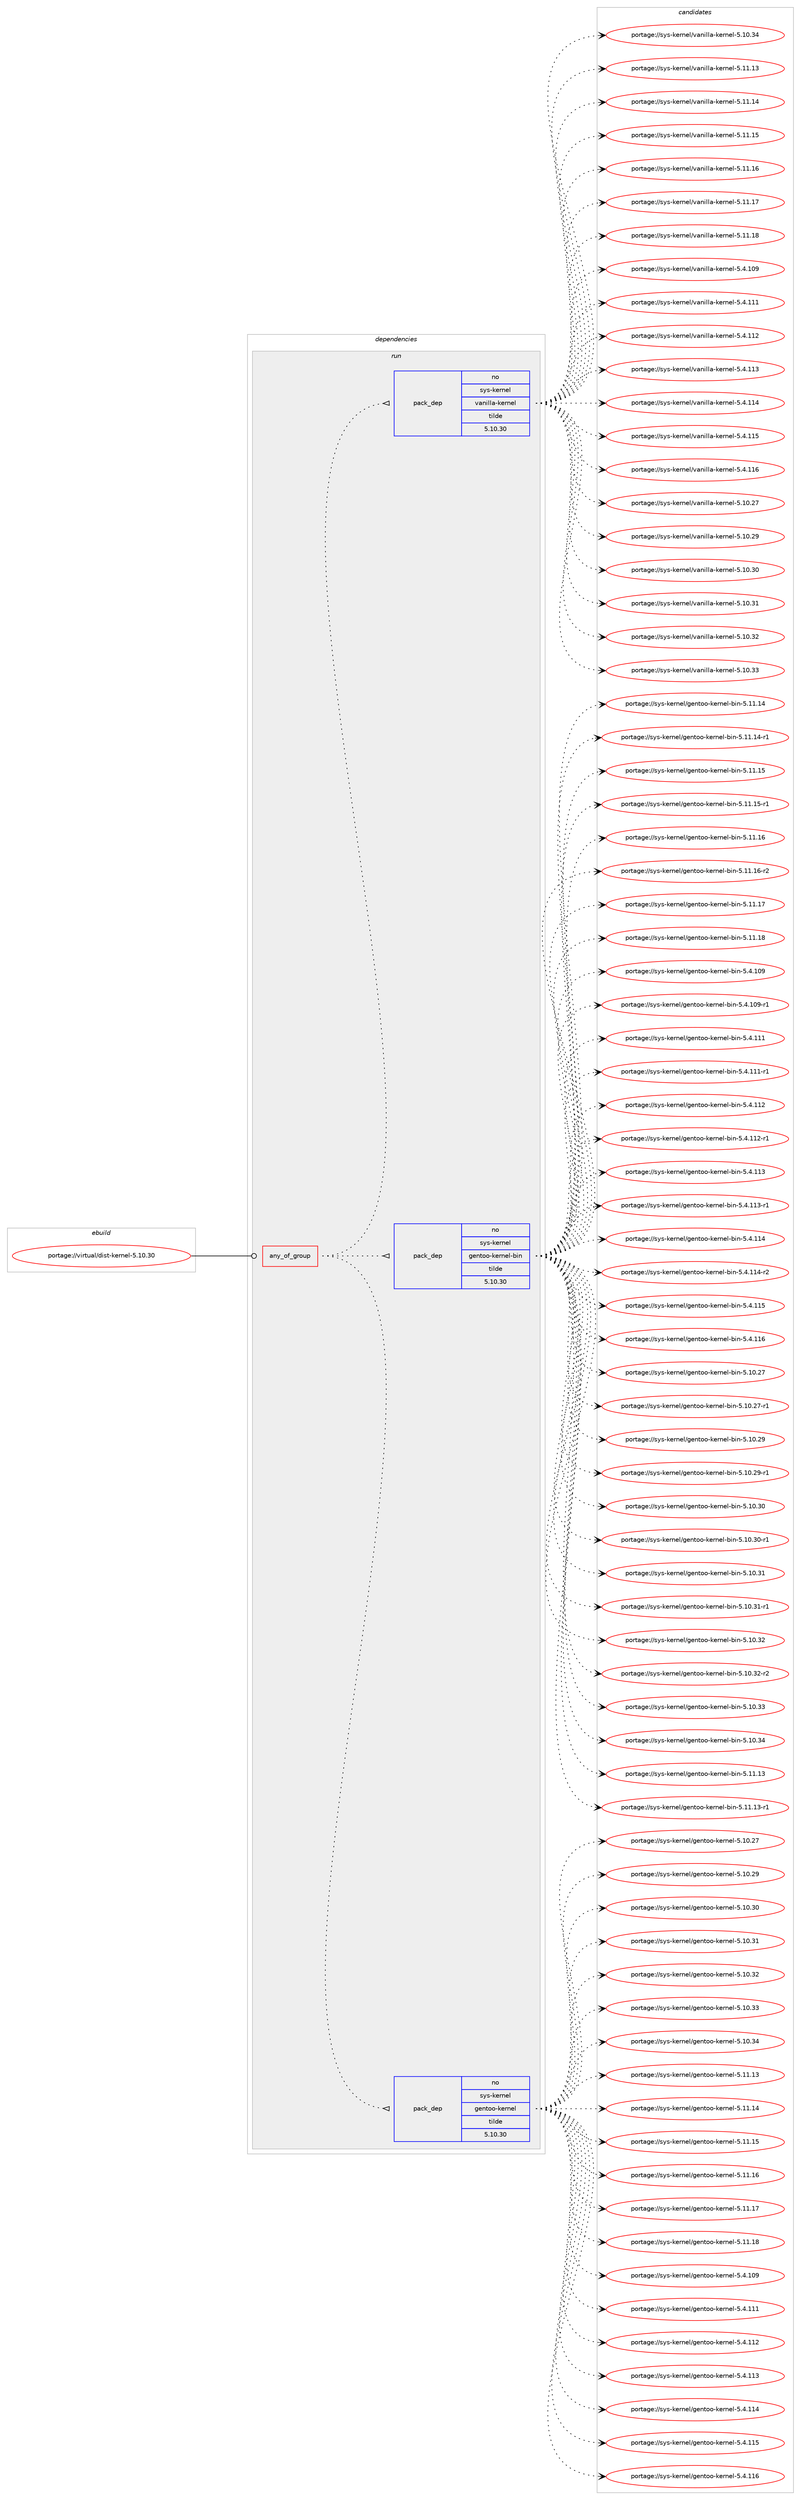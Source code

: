 digraph prolog {

# *************
# Graph options
# *************

newrank=true;
concentrate=true;
compound=true;
graph [rankdir=LR,fontname=Helvetica,fontsize=10,ranksep=1.5];#, ranksep=2.5, nodesep=0.2];
edge  [arrowhead=vee];
node  [fontname=Helvetica,fontsize=10];

# **********
# The ebuild
# **********

subgraph cluster_leftcol {
color=gray;
rank=same;
label=<<i>ebuild</i>>;
id [label="portage://virtual/dist-kernel-5.10.30", color=red, width=4, href="../virtual/dist-kernel-5.10.30.svg"];
}

# ****************
# The dependencies
# ****************

subgraph cluster_midcol {
color=gray;
label=<<i>dependencies</i>>;
subgraph cluster_compile {
fillcolor="#eeeeee";
style=filled;
label=<<i>compile</i>>;
}
subgraph cluster_compileandrun {
fillcolor="#eeeeee";
style=filled;
label=<<i>compile and run</i>>;
}
subgraph cluster_run {
fillcolor="#eeeeee";
style=filled;
label=<<i>run</i>>;
subgraph any33 {
dependency859 [label=<<TABLE BORDER="0" CELLBORDER="1" CELLSPACING="0" CELLPADDING="4"><TR><TD CELLPADDING="10">any_of_group</TD></TR></TABLE>>, shape=none, color=red];subgraph pack385 {
dependency860 [label=<<TABLE BORDER="0" CELLBORDER="1" CELLSPACING="0" CELLPADDING="4" WIDTH="220"><TR><TD ROWSPAN="6" CELLPADDING="30">pack_dep</TD></TR><TR><TD WIDTH="110">no</TD></TR><TR><TD>sys-kernel</TD></TR><TR><TD>gentoo-kernel</TD></TR><TR><TD>tilde</TD></TR><TR><TD>5.10.30</TD></TR></TABLE>>, shape=none, color=blue];
}
dependency859:e -> dependency860:w [weight=20,style="dotted",arrowhead="oinv"];
subgraph pack386 {
dependency861 [label=<<TABLE BORDER="0" CELLBORDER="1" CELLSPACING="0" CELLPADDING="4" WIDTH="220"><TR><TD ROWSPAN="6" CELLPADDING="30">pack_dep</TD></TR><TR><TD WIDTH="110">no</TD></TR><TR><TD>sys-kernel</TD></TR><TR><TD>gentoo-kernel-bin</TD></TR><TR><TD>tilde</TD></TR><TR><TD>5.10.30</TD></TR></TABLE>>, shape=none, color=blue];
}
dependency859:e -> dependency861:w [weight=20,style="dotted",arrowhead="oinv"];
subgraph pack387 {
dependency862 [label=<<TABLE BORDER="0" CELLBORDER="1" CELLSPACING="0" CELLPADDING="4" WIDTH="220"><TR><TD ROWSPAN="6" CELLPADDING="30">pack_dep</TD></TR><TR><TD WIDTH="110">no</TD></TR><TR><TD>sys-kernel</TD></TR><TR><TD>vanilla-kernel</TD></TR><TR><TD>tilde</TD></TR><TR><TD>5.10.30</TD></TR></TABLE>>, shape=none, color=blue];
}
dependency859:e -> dependency862:w [weight=20,style="dotted",arrowhead="oinv"];
}
id:e -> dependency859:w [weight=20,style="solid",arrowhead="odot"];
}
}

# **************
# The candidates
# **************

subgraph cluster_choices {
rank=same;
color=gray;
label=<<i>candidates</i>>;

subgraph choice385 {
color=black;
nodesep=1;
choice1151211154510710111411010110847103101110116111111451071011141101011084553464948465055 [label="portage://sys-kernel/gentoo-kernel-5.10.27", color=red, width=4,href="../sys-kernel/gentoo-kernel-5.10.27.svg"];
choice1151211154510710111411010110847103101110116111111451071011141101011084553464948465057 [label="portage://sys-kernel/gentoo-kernel-5.10.29", color=red, width=4,href="../sys-kernel/gentoo-kernel-5.10.29.svg"];
choice1151211154510710111411010110847103101110116111111451071011141101011084553464948465148 [label="portage://sys-kernel/gentoo-kernel-5.10.30", color=red, width=4,href="../sys-kernel/gentoo-kernel-5.10.30.svg"];
choice1151211154510710111411010110847103101110116111111451071011141101011084553464948465149 [label="portage://sys-kernel/gentoo-kernel-5.10.31", color=red, width=4,href="../sys-kernel/gentoo-kernel-5.10.31.svg"];
choice1151211154510710111411010110847103101110116111111451071011141101011084553464948465150 [label="portage://sys-kernel/gentoo-kernel-5.10.32", color=red, width=4,href="../sys-kernel/gentoo-kernel-5.10.32.svg"];
choice1151211154510710111411010110847103101110116111111451071011141101011084553464948465151 [label="portage://sys-kernel/gentoo-kernel-5.10.33", color=red, width=4,href="../sys-kernel/gentoo-kernel-5.10.33.svg"];
choice1151211154510710111411010110847103101110116111111451071011141101011084553464948465152 [label="portage://sys-kernel/gentoo-kernel-5.10.34", color=red, width=4,href="../sys-kernel/gentoo-kernel-5.10.34.svg"];
choice1151211154510710111411010110847103101110116111111451071011141101011084553464949464951 [label="portage://sys-kernel/gentoo-kernel-5.11.13", color=red, width=4,href="../sys-kernel/gentoo-kernel-5.11.13.svg"];
choice1151211154510710111411010110847103101110116111111451071011141101011084553464949464952 [label="portage://sys-kernel/gentoo-kernel-5.11.14", color=red, width=4,href="../sys-kernel/gentoo-kernel-5.11.14.svg"];
choice1151211154510710111411010110847103101110116111111451071011141101011084553464949464953 [label="portage://sys-kernel/gentoo-kernel-5.11.15", color=red, width=4,href="../sys-kernel/gentoo-kernel-5.11.15.svg"];
choice1151211154510710111411010110847103101110116111111451071011141101011084553464949464954 [label="portage://sys-kernel/gentoo-kernel-5.11.16", color=red, width=4,href="../sys-kernel/gentoo-kernel-5.11.16.svg"];
choice1151211154510710111411010110847103101110116111111451071011141101011084553464949464955 [label="portage://sys-kernel/gentoo-kernel-5.11.17", color=red, width=4,href="../sys-kernel/gentoo-kernel-5.11.17.svg"];
choice1151211154510710111411010110847103101110116111111451071011141101011084553464949464956 [label="portage://sys-kernel/gentoo-kernel-5.11.18", color=red, width=4,href="../sys-kernel/gentoo-kernel-5.11.18.svg"];
choice1151211154510710111411010110847103101110116111111451071011141101011084553465246494857 [label="portage://sys-kernel/gentoo-kernel-5.4.109", color=red, width=4,href="../sys-kernel/gentoo-kernel-5.4.109.svg"];
choice1151211154510710111411010110847103101110116111111451071011141101011084553465246494949 [label="portage://sys-kernel/gentoo-kernel-5.4.111", color=red, width=4,href="../sys-kernel/gentoo-kernel-5.4.111.svg"];
choice1151211154510710111411010110847103101110116111111451071011141101011084553465246494950 [label="portage://sys-kernel/gentoo-kernel-5.4.112", color=red, width=4,href="../sys-kernel/gentoo-kernel-5.4.112.svg"];
choice1151211154510710111411010110847103101110116111111451071011141101011084553465246494951 [label="portage://sys-kernel/gentoo-kernel-5.4.113", color=red, width=4,href="../sys-kernel/gentoo-kernel-5.4.113.svg"];
choice1151211154510710111411010110847103101110116111111451071011141101011084553465246494952 [label="portage://sys-kernel/gentoo-kernel-5.4.114", color=red, width=4,href="../sys-kernel/gentoo-kernel-5.4.114.svg"];
choice1151211154510710111411010110847103101110116111111451071011141101011084553465246494953 [label="portage://sys-kernel/gentoo-kernel-5.4.115", color=red, width=4,href="../sys-kernel/gentoo-kernel-5.4.115.svg"];
choice1151211154510710111411010110847103101110116111111451071011141101011084553465246494954 [label="portage://sys-kernel/gentoo-kernel-5.4.116", color=red, width=4,href="../sys-kernel/gentoo-kernel-5.4.116.svg"];
dependency860:e -> choice1151211154510710111411010110847103101110116111111451071011141101011084553464948465055:w [style=dotted,weight="100"];
dependency860:e -> choice1151211154510710111411010110847103101110116111111451071011141101011084553464948465057:w [style=dotted,weight="100"];
dependency860:e -> choice1151211154510710111411010110847103101110116111111451071011141101011084553464948465148:w [style=dotted,weight="100"];
dependency860:e -> choice1151211154510710111411010110847103101110116111111451071011141101011084553464948465149:w [style=dotted,weight="100"];
dependency860:e -> choice1151211154510710111411010110847103101110116111111451071011141101011084553464948465150:w [style=dotted,weight="100"];
dependency860:e -> choice1151211154510710111411010110847103101110116111111451071011141101011084553464948465151:w [style=dotted,weight="100"];
dependency860:e -> choice1151211154510710111411010110847103101110116111111451071011141101011084553464948465152:w [style=dotted,weight="100"];
dependency860:e -> choice1151211154510710111411010110847103101110116111111451071011141101011084553464949464951:w [style=dotted,weight="100"];
dependency860:e -> choice1151211154510710111411010110847103101110116111111451071011141101011084553464949464952:w [style=dotted,weight="100"];
dependency860:e -> choice1151211154510710111411010110847103101110116111111451071011141101011084553464949464953:w [style=dotted,weight="100"];
dependency860:e -> choice1151211154510710111411010110847103101110116111111451071011141101011084553464949464954:w [style=dotted,weight="100"];
dependency860:e -> choice1151211154510710111411010110847103101110116111111451071011141101011084553464949464955:w [style=dotted,weight="100"];
dependency860:e -> choice1151211154510710111411010110847103101110116111111451071011141101011084553464949464956:w [style=dotted,weight="100"];
dependency860:e -> choice1151211154510710111411010110847103101110116111111451071011141101011084553465246494857:w [style=dotted,weight="100"];
dependency860:e -> choice1151211154510710111411010110847103101110116111111451071011141101011084553465246494949:w [style=dotted,weight="100"];
dependency860:e -> choice1151211154510710111411010110847103101110116111111451071011141101011084553465246494950:w [style=dotted,weight="100"];
dependency860:e -> choice1151211154510710111411010110847103101110116111111451071011141101011084553465246494951:w [style=dotted,weight="100"];
dependency860:e -> choice1151211154510710111411010110847103101110116111111451071011141101011084553465246494952:w [style=dotted,weight="100"];
dependency860:e -> choice1151211154510710111411010110847103101110116111111451071011141101011084553465246494953:w [style=dotted,weight="100"];
dependency860:e -> choice1151211154510710111411010110847103101110116111111451071011141101011084553465246494954:w [style=dotted,weight="100"];
}
subgraph choice386 {
color=black;
nodesep=1;
choice11512111545107101114110101108471031011101161111114510710111411010110845981051104553464948465055 [label="portage://sys-kernel/gentoo-kernel-bin-5.10.27", color=red, width=4,href="../sys-kernel/gentoo-kernel-bin-5.10.27.svg"];
choice115121115451071011141101011084710310111011611111145107101114110101108459810511045534649484650554511449 [label="portage://sys-kernel/gentoo-kernel-bin-5.10.27-r1", color=red, width=4,href="../sys-kernel/gentoo-kernel-bin-5.10.27-r1.svg"];
choice11512111545107101114110101108471031011101161111114510710111411010110845981051104553464948465057 [label="portage://sys-kernel/gentoo-kernel-bin-5.10.29", color=red, width=4,href="../sys-kernel/gentoo-kernel-bin-5.10.29.svg"];
choice115121115451071011141101011084710310111011611111145107101114110101108459810511045534649484650574511449 [label="portage://sys-kernel/gentoo-kernel-bin-5.10.29-r1", color=red, width=4,href="../sys-kernel/gentoo-kernel-bin-5.10.29-r1.svg"];
choice11512111545107101114110101108471031011101161111114510710111411010110845981051104553464948465148 [label="portage://sys-kernel/gentoo-kernel-bin-5.10.30", color=red, width=4,href="../sys-kernel/gentoo-kernel-bin-5.10.30.svg"];
choice115121115451071011141101011084710310111011611111145107101114110101108459810511045534649484651484511449 [label="portage://sys-kernel/gentoo-kernel-bin-5.10.30-r1", color=red, width=4,href="../sys-kernel/gentoo-kernel-bin-5.10.30-r1.svg"];
choice11512111545107101114110101108471031011101161111114510710111411010110845981051104553464948465149 [label="portage://sys-kernel/gentoo-kernel-bin-5.10.31", color=red, width=4,href="../sys-kernel/gentoo-kernel-bin-5.10.31.svg"];
choice115121115451071011141101011084710310111011611111145107101114110101108459810511045534649484651494511449 [label="portage://sys-kernel/gentoo-kernel-bin-5.10.31-r1", color=red, width=4,href="../sys-kernel/gentoo-kernel-bin-5.10.31-r1.svg"];
choice11512111545107101114110101108471031011101161111114510710111411010110845981051104553464948465150 [label="portage://sys-kernel/gentoo-kernel-bin-5.10.32", color=red, width=4,href="../sys-kernel/gentoo-kernel-bin-5.10.32.svg"];
choice115121115451071011141101011084710310111011611111145107101114110101108459810511045534649484651504511450 [label="portage://sys-kernel/gentoo-kernel-bin-5.10.32-r2", color=red, width=4,href="../sys-kernel/gentoo-kernel-bin-5.10.32-r2.svg"];
choice11512111545107101114110101108471031011101161111114510710111411010110845981051104553464948465151 [label="portage://sys-kernel/gentoo-kernel-bin-5.10.33", color=red, width=4,href="../sys-kernel/gentoo-kernel-bin-5.10.33.svg"];
choice11512111545107101114110101108471031011101161111114510710111411010110845981051104553464948465152 [label="portage://sys-kernel/gentoo-kernel-bin-5.10.34", color=red, width=4,href="../sys-kernel/gentoo-kernel-bin-5.10.34.svg"];
choice11512111545107101114110101108471031011101161111114510710111411010110845981051104553464949464951 [label="portage://sys-kernel/gentoo-kernel-bin-5.11.13", color=red, width=4,href="../sys-kernel/gentoo-kernel-bin-5.11.13.svg"];
choice115121115451071011141101011084710310111011611111145107101114110101108459810511045534649494649514511449 [label="portage://sys-kernel/gentoo-kernel-bin-5.11.13-r1", color=red, width=4,href="../sys-kernel/gentoo-kernel-bin-5.11.13-r1.svg"];
choice11512111545107101114110101108471031011101161111114510710111411010110845981051104553464949464952 [label="portage://sys-kernel/gentoo-kernel-bin-5.11.14", color=red, width=4,href="../sys-kernel/gentoo-kernel-bin-5.11.14.svg"];
choice115121115451071011141101011084710310111011611111145107101114110101108459810511045534649494649524511449 [label="portage://sys-kernel/gentoo-kernel-bin-5.11.14-r1", color=red, width=4,href="../sys-kernel/gentoo-kernel-bin-5.11.14-r1.svg"];
choice11512111545107101114110101108471031011101161111114510710111411010110845981051104553464949464953 [label="portage://sys-kernel/gentoo-kernel-bin-5.11.15", color=red, width=4,href="../sys-kernel/gentoo-kernel-bin-5.11.15.svg"];
choice115121115451071011141101011084710310111011611111145107101114110101108459810511045534649494649534511449 [label="portage://sys-kernel/gentoo-kernel-bin-5.11.15-r1", color=red, width=4,href="../sys-kernel/gentoo-kernel-bin-5.11.15-r1.svg"];
choice11512111545107101114110101108471031011101161111114510710111411010110845981051104553464949464954 [label="portage://sys-kernel/gentoo-kernel-bin-5.11.16", color=red, width=4,href="../sys-kernel/gentoo-kernel-bin-5.11.16.svg"];
choice115121115451071011141101011084710310111011611111145107101114110101108459810511045534649494649544511450 [label="portage://sys-kernel/gentoo-kernel-bin-5.11.16-r2", color=red, width=4,href="../sys-kernel/gentoo-kernel-bin-5.11.16-r2.svg"];
choice11512111545107101114110101108471031011101161111114510710111411010110845981051104553464949464955 [label="portage://sys-kernel/gentoo-kernel-bin-5.11.17", color=red, width=4,href="../sys-kernel/gentoo-kernel-bin-5.11.17.svg"];
choice11512111545107101114110101108471031011101161111114510710111411010110845981051104553464949464956 [label="portage://sys-kernel/gentoo-kernel-bin-5.11.18", color=red, width=4,href="../sys-kernel/gentoo-kernel-bin-5.11.18.svg"];
choice11512111545107101114110101108471031011101161111114510710111411010110845981051104553465246494857 [label="portage://sys-kernel/gentoo-kernel-bin-5.4.109", color=red, width=4,href="../sys-kernel/gentoo-kernel-bin-5.4.109.svg"];
choice115121115451071011141101011084710310111011611111145107101114110101108459810511045534652464948574511449 [label="portage://sys-kernel/gentoo-kernel-bin-5.4.109-r1", color=red, width=4,href="../sys-kernel/gentoo-kernel-bin-5.4.109-r1.svg"];
choice11512111545107101114110101108471031011101161111114510710111411010110845981051104553465246494949 [label="portage://sys-kernel/gentoo-kernel-bin-5.4.111", color=red, width=4,href="../sys-kernel/gentoo-kernel-bin-5.4.111.svg"];
choice115121115451071011141101011084710310111011611111145107101114110101108459810511045534652464949494511449 [label="portage://sys-kernel/gentoo-kernel-bin-5.4.111-r1", color=red, width=4,href="../sys-kernel/gentoo-kernel-bin-5.4.111-r1.svg"];
choice11512111545107101114110101108471031011101161111114510710111411010110845981051104553465246494950 [label="portage://sys-kernel/gentoo-kernel-bin-5.4.112", color=red, width=4,href="../sys-kernel/gentoo-kernel-bin-5.4.112.svg"];
choice115121115451071011141101011084710310111011611111145107101114110101108459810511045534652464949504511449 [label="portage://sys-kernel/gentoo-kernel-bin-5.4.112-r1", color=red, width=4,href="../sys-kernel/gentoo-kernel-bin-5.4.112-r1.svg"];
choice11512111545107101114110101108471031011101161111114510710111411010110845981051104553465246494951 [label="portage://sys-kernel/gentoo-kernel-bin-5.4.113", color=red, width=4,href="../sys-kernel/gentoo-kernel-bin-5.4.113.svg"];
choice115121115451071011141101011084710310111011611111145107101114110101108459810511045534652464949514511449 [label="portage://sys-kernel/gentoo-kernel-bin-5.4.113-r1", color=red, width=4,href="../sys-kernel/gentoo-kernel-bin-5.4.113-r1.svg"];
choice11512111545107101114110101108471031011101161111114510710111411010110845981051104553465246494952 [label="portage://sys-kernel/gentoo-kernel-bin-5.4.114", color=red, width=4,href="../sys-kernel/gentoo-kernel-bin-5.4.114.svg"];
choice115121115451071011141101011084710310111011611111145107101114110101108459810511045534652464949524511450 [label="portage://sys-kernel/gentoo-kernel-bin-5.4.114-r2", color=red, width=4,href="../sys-kernel/gentoo-kernel-bin-5.4.114-r2.svg"];
choice11512111545107101114110101108471031011101161111114510710111411010110845981051104553465246494953 [label="portage://sys-kernel/gentoo-kernel-bin-5.4.115", color=red, width=4,href="../sys-kernel/gentoo-kernel-bin-5.4.115.svg"];
choice11512111545107101114110101108471031011101161111114510710111411010110845981051104553465246494954 [label="portage://sys-kernel/gentoo-kernel-bin-5.4.116", color=red, width=4,href="../sys-kernel/gentoo-kernel-bin-5.4.116.svg"];
dependency861:e -> choice11512111545107101114110101108471031011101161111114510710111411010110845981051104553464948465055:w [style=dotted,weight="100"];
dependency861:e -> choice115121115451071011141101011084710310111011611111145107101114110101108459810511045534649484650554511449:w [style=dotted,weight="100"];
dependency861:e -> choice11512111545107101114110101108471031011101161111114510710111411010110845981051104553464948465057:w [style=dotted,weight="100"];
dependency861:e -> choice115121115451071011141101011084710310111011611111145107101114110101108459810511045534649484650574511449:w [style=dotted,weight="100"];
dependency861:e -> choice11512111545107101114110101108471031011101161111114510710111411010110845981051104553464948465148:w [style=dotted,weight="100"];
dependency861:e -> choice115121115451071011141101011084710310111011611111145107101114110101108459810511045534649484651484511449:w [style=dotted,weight="100"];
dependency861:e -> choice11512111545107101114110101108471031011101161111114510710111411010110845981051104553464948465149:w [style=dotted,weight="100"];
dependency861:e -> choice115121115451071011141101011084710310111011611111145107101114110101108459810511045534649484651494511449:w [style=dotted,weight="100"];
dependency861:e -> choice11512111545107101114110101108471031011101161111114510710111411010110845981051104553464948465150:w [style=dotted,weight="100"];
dependency861:e -> choice115121115451071011141101011084710310111011611111145107101114110101108459810511045534649484651504511450:w [style=dotted,weight="100"];
dependency861:e -> choice11512111545107101114110101108471031011101161111114510710111411010110845981051104553464948465151:w [style=dotted,weight="100"];
dependency861:e -> choice11512111545107101114110101108471031011101161111114510710111411010110845981051104553464948465152:w [style=dotted,weight="100"];
dependency861:e -> choice11512111545107101114110101108471031011101161111114510710111411010110845981051104553464949464951:w [style=dotted,weight="100"];
dependency861:e -> choice115121115451071011141101011084710310111011611111145107101114110101108459810511045534649494649514511449:w [style=dotted,weight="100"];
dependency861:e -> choice11512111545107101114110101108471031011101161111114510710111411010110845981051104553464949464952:w [style=dotted,weight="100"];
dependency861:e -> choice115121115451071011141101011084710310111011611111145107101114110101108459810511045534649494649524511449:w [style=dotted,weight="100"];
dependency861:e -> choice11512111545107101114110101108471031011101161111114510710111411010110845981051104553464949464953:w [style=dotted,weight="100"];
dependency861:e -> choice115121115451071011141101011084710310111011611111145107101114110101108459810511045534649494649534511449:w [style=dotted,weight="100"];
dependency861:e -> choice11512111545107101114110101108471031011101161111114510710111411010110845981051104553464949464954:w [style=dotted,weight="100"];
dependency861:e -> choice115121115451071011141101011084710310111011611111145107101114110101108459810511045534649494649544511450:w [style=dotted,weight="100"];
dependency861:e -> choice11512111545107101114110101108471031011101161111114510710111411010110845981051104553464949464955:w [style=dotted,weight="100"];
dependency861:e -> choice11512111545107101114110101108471031011101161111114510710111411010110845981051104553464949464956:w [style=dotted,weight="100"];
dependency861:e -> choice11512111545107101114110101108471031011101161111114510710111411010110845981051104553465246494857:w [style=dotted,weight="100"];
dependency861:e -> choice115121115451071011141101011084710310111011611111145107101114110101108459810511045534652464948574511449:w [style=dotted,weight="100"];
dependency861:e -> choice11512111545107101114110101108471031011101161111114510710111411010110845981051104553465246494949:w [style=dotted,weight="100"];
dependency861:e -> choice115121115451071011141101011084710310111011611111145107101114110101108459810511045534652464949494511449:w [style=dotted,weight="100"];
dependency861:e -> choice11512111545107101114110101108471031011101161111114510710111411010110845981051104553465246494950:w [style=dotted,weight="100"];
dependency861:e -> choice115121115451071011141101011084710310111011611111145107101114110101108459810511045534652464949504511449:w [style=dotted,weight="100"];
dependency861:e -> choice11512111545107101114110101108471031011101161111114510710111411010110845981051104553465246494951:w [style=dotted,weight="100"];
dependency861:e -> choice115121115451071011141101011084710310111011611111145107101114110101108459810511045534652464949514511449:w [style=dotted,weight="100"];
dependency861:e -> choice11512111545107101114110101108471031011101161111114510710111411010110845981051104553465246494952:w [style=dotted,weight="100"];
dependency861:e -> choice115121115451071011141101011084710310111011611111145107101114110101108459810511045534652464949524511450:w [style=dotted,weight="100"];
dependency861:e -> choice11512111545107101114110101108471031011101161111114510710111411010110845981051104553465246494953:w [style=dotted,weight="100"];
dependency861:e -> choice11512111545107101114110101108471031011101161111114510710111411010110845981051104553465246494954:w [style=dotted,weight="100"];
}
subgraph choice387 {
color=black;
nodesep=1;
choice11512111545107101114110101108471189711010510810897451071011141101011084553464948465055 [label="portage://sys-kernel/vanilla-kernel-5.10.27", color=red, width=4,href="../sys-kernel/vanilla-kernel-5.10.27.svg"];
choice11512111545107101114110101108471189711010510810897451071011141101011084553464948465057 [label="portage://sys-kernel/vanilla-kernel-5.10.29", color=red, width=4,href="../sys-kernel/vanilla-kernel-5.10.29.svg"];
choice11512111545107101114110101108471189711010510810897451071011141101011084553464948465148 [label="portage://sys-kernel/vanilla-kernel-5.10.30", color=red, width=4,href="../sys-kernel/vanilla-kernel-5.10.30.svg"];
choice11512111545107101114110101108471189711010510810897451071011141101011084553464948465149 [label="portage://sys-kernel/vanilla-kernel-5.10.31", color=red, width=4,href="../sys-kernel/vanilla-kernel-5.10.31.svg"];
choice11512111545107101114110101108471189711010510810897451071011141101011084553464948465150 [label="portage://sys-kernel/vanilla-kernel-5.10.32", color=red, width=4,href="../sys-kernel/vanilla-kernel-5.10.32.svg"];
choice11512111545107101114110101108471189711010510810897451071011141101011084553464948465151 [label="portage://sys-kernel/vanilla-kernel-5.10.33", color=red, width=4,href="../sys-kernel/vanilla-kernel-5.10.33.svg"];
choice11512111545107101114110101108471189711010510810897451071011141101011084553464948465152 [label="portage://sys-kernel/vanilla-kernel-5.10.34", color=red, width=4,href="../sys-kernel/vanilla-kernel-5.10.34.svg"];
choice11512111545107101114110101108471189711010510810897451071011141101011084553464949464951 [label="portage://sys-kernel/vanilla-kernel-5.11.13", color=red, width=4,href="../sys-kernel/vanilla-kernel-5.11.13.svg"];
choice11512111545107101114110101108471189711010510810897451071011141101011084553464949464952 [label="portage://sys-kernel/vanilla-kernel-5.11.14", color=red, width=4,href="../sys-kernel/vanilla-kernel-5.11.14.svg"];
choice11512111545107101114110101108471189711010510810897451071011141101011084553464949464953 [label="portage://sys-kernel/vanilla-kernel-5.11.15", color=red, width=4,href="../sys-kernel/vanilla-kernel-5.11.15.svg"];
choice11512111545107101114110101108471189711010510810897451071011141101011084553464949464954 [label="portage://sys-kernel/vanilla-kernel-5.11.16", color=red, width=4,href="../sys-kernel/vanilla-kernel-5.11.16.svg"];
choice11512111545107101114110101108471189711010510810897451071011141101011084553464949464955 [label="portage://sys-kernel/vanilla-kernel-5.11.17", color=red, width=4,href="../sys-kernel/vanilla-kernel-5.11.17.svg"];
choice11512111545107101114110101108471189711010510810897451071011141101011084553464949464956 [label="portage://sys-kernel/vanilla-kernel-5.11.18", color=red, width=4,href="../sys-kernel/vanilla-kernel-5.11.18.svg"];
choice11512111545107101114110101108471189711010510810897451071011141101011084553465246494857 [label="portage://sys-kernel/vanilla-kernel-5.4.109", color=red, width=4,href="../sys-kernel/vanilla-kernel-5.4.109.svg"];
choice11512111545107101114110101108471189711010510810897451071011141101011084553465246494949 [label="portage://sys-kernel/vanilla-kernel-5.4.111", color=red, width=4,href="../sys-kernel/vanilla-kernel-5.4.111.svg"];
choice11512111545107101114110101108471189711010510810897451071011141101011084553465246494950 [label="portage://sys-kernel/vanilla-kernel-5.4.112", color=red, width=4,href="../sys-kernel/vanilla-kernel-5.4.112.svg"];
choice11512111545107101114110101108471189711010510810897451071011141101011084553465246494951 [label="portage://sys-kernel/vanilla-kernel-5.4.113", color=red, width=4,href="../sys-kernel/vanilla-kernel-5.4.113.svg"];
choice11512111545107101114110101108471189711010510810897451071011141101011084553465246494952 [label="portage://sys-kernel/vanilla-kernel-5.4.114", color=red, width=4,href="../sys-kernel/vanilla-kernel-5.4.114.svg"];
choice11512111545107101114110101108471189711010510810897451071011141101011084553465246494953 [label="portage://sys-kernel/vanilla-kernel-5.4.115", color=red, width=4,href="../sys-kernel/vanilla-kernel-5.4.115.svg"];
choice11512111545107101114110101108471189711010510810897451071011141101011084553465246494954 [label="portage://sys-kernel/vanilla-kernel-5.4.116", color=red, width=4,href="../sys-kernel/vanilla-kernel-5.4.116.svg"];
dependency862:e -> choice11512111545107101114110101108471189711010510810897451071011141101011084553464948465055:w [style=dotted,weight="100"];
dependency862:e -> choice11512111545107101114110101108471189711010510810897451071011141101011084553464948465057:w [style=dotted,weight="100"];
dependency862:e -> choice11512111545107101114110101108471189711010510810897451071011141101011084553464948465148:w [style=dotted,weight="100"];
dependency862:e -> choice11512111545107101114110101108471189711010510810897451071011141101011084553464948465149:w [style=dotted,weight="100"];
dependency862:e -> choice11512111545107101114110101108471189711010510810897451071011141101011084553464948465150:w [style=dotted,weight="100"];
dependency862:e -> choice11512111545107101114110101108471189711010510810897451071011141101011084553464948465151:w [style=dotted,weight="100"];
dependency862:e -> choice11512111545107101114110101108471189711010510810897451071011141101011084553464948465152:w [style=dotted,weight="100"];
dependency862:e -> choice11512111545107101114110101108471189711010510810897451071011141101011084553464949464951:w [style=dotted,weight="100"];
dependency862:e -> choice11512111545107101114110101108471189711010510810897451071011141101011084553464949464952:w [style=dotted,weight="100"];
dependency862:e -> choice11512111545107101114110101108471189711010510810897451071011141101011084553464949464953:w [style=dotted,weight="100"];
dependency862:e -> choice11512111545107101114110101108471189711010510810897451071011141101011084553464949464954:w [style=dotted,weight="100"];
dependency862:e -> choice11512111545107101114110101108471189711010510810897451071011141101011084553464949464955:w [style=dotted,weight="100"];
dependency862:e -> choice11512111545107101114110101108471189711010510810897451071011141101011084553464949464956:w [style=dotted,weight="100"];
dependency862:e -> choice11512111545107101114110101108471189711010510810897451071011141101011084553465246494857:w [style=dotted,weight="100"];
dependency862:e -> choice11512111545107101114110101108471189711010510810897451071011141101011084553465246494949:w [style=dotted,weight="100"];
dependency862:e -> choice11512111545107101114110101108471189711010510810897451071011141101011084553465246494950:w [style=dotted,weight="100"];
dependency862:e -> choice11512111545107101114110101108471189711010510810897451071011141101011084553465246494951:w [style=dotted,weight="100"];
dependency862:e -> choice11512111545107101114110101108471189711010510810897451071011141101011084553465246494952:w [style=dotted,weight="100"];
dependency862:e -> choice11512111545107101114110101108471189711010510810897451071011141101011084553465246494953:w [style=dotted,weight="100"];
dependency862:e -> choice11512111545107101114110101108471189711010510810897451071011141101011084553465246494954:w [style=dotted,weight="100"];
}
}

}
